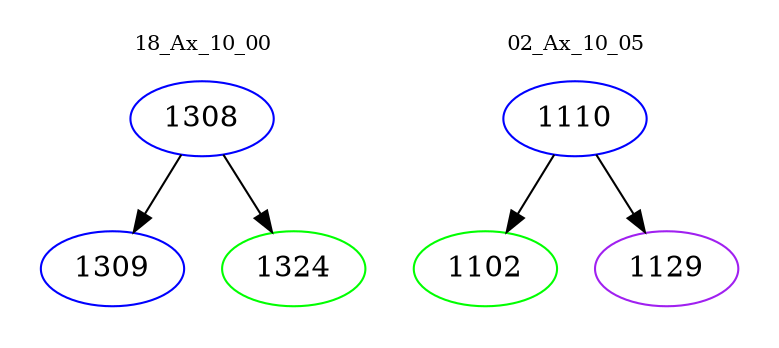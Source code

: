 digraph{
subgraph cluster_0 {
color = white
label = "18_Ax_10_00";
fontsize=10;
T0_1308 [label="1308", color="blue"]
T0_1308 -> T0_1309 [color="black"]
T0_1309 [label="1309", color="blue"]
T0_1308 -> T0_1324 [color="black"]
T0_1324 [label="1324", color="green"]
}
subgraph cluster_1 {
color = white
label = "02_Ax_10_05";
fontsize=10;
T1_1110 [label="1110", color="blue"]
T1_1110 -> T1_1102 [color="black"]
T1_1102 [label="1102", color="green"]
T1_1110 -> T1_1129 [color="black"]
T1_1129 [label="1129", color="purple"]
}
}
